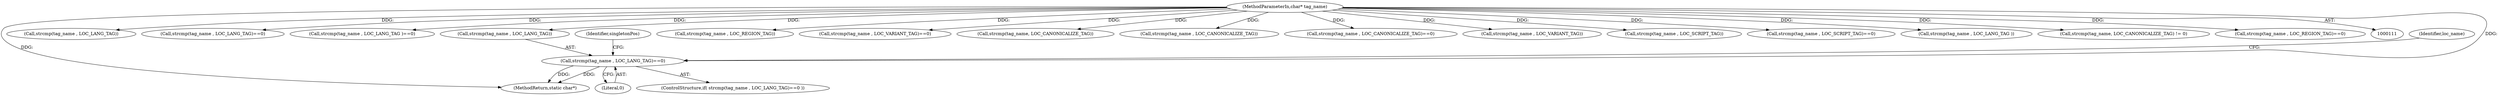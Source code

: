 digraph "0_php-src_97eff7eb57fc2320c267a949cffd622c38712484?w=1_22@API" {
"1000182" [label="(Call,strcmp(tag_name , LOC_LANG_TAG)==0)"];
"1000113" [label="(MethodParameterIn,char* tag_name)"];
"1000164" [label="(Call,strcmp(tag_name , LOC_LANG_TAG))"];
"1000181" [label="(ControlStructure,if( strcmp(tag_name , LOC_LANG_TAG)==0 ))"];
"1000163" [label="(Call,strcmp(tag_name , LOC_LANG_TAG)==0)"];
"1000261" [label="(Call,strcmp(tag_name , LOC_LANG_TAG )==0)"];
"1000389" [label="(MethodReturn,static char*)"];
"1000183" [label="(Call,strcmp(tag_name , LOC_LANG_TAG))"];
"1000186" [label="(Literal,0)"];
"1000277" [label="(Call,strcmp(tag_name , LOC_REGION_TAG))"];
"1000291" [label="(Call,strcmp(tag_name , LOC_VARIANT_TAG)==0)"];
"1000203" [label="(Identifier,singletonPos)"];
"1000147" [label="(Call,strcmp(tag_name, LOC_CANONICALIZE_TAG))"];
"1000307" [label="(Call,strcmp(tag_name , LOC_CANONICALIZE_TAG))"];
"1000306" [label="(Call,strcmp(tag_name , LOC_CANONICALIZE_TAG)==0)"];
"1000292" [label="(Call,strcmp(tag_name , LOC_VARIANT_TAG))"];
"1000247" [label="(Call,strcmp(tag_name , LOC_SCRIPT_TAG))"];
"1000246" [label="(Call,strcmp(tag_name , LOC_SCRIPT_TAG)==0)"];
"1000262" [label="(Call,strcmp(tag_name , LOC_LANG_TAG ))"];
"1000192" [label="(Identifier,loc_name)"];
"1000146" [label="(Call,strcmp(tag_name, LOC_CANONICALIZE_TAG) != 0)"];
"1000113" [label="(MethodParameterIn,char* tag_name)"];
"1000182" [label="(Call,strcmp(tag_name , LOC_LANG_TAG)==0)"];
"1000276" [label="(Call,strcmp(tag_name , LOC_REGION_TAG)==0)"];
"1000182" -> "1000181"  [label="AST: "];
"1000182" -> "1000186"  [label="CFG: "];
"1000183" -> "1000182"  [label="AST: "];
"1000186" -> "1000182"  [label="AST: "];
"1000192" -> "1000182"  [label="CFG: "];
"1000203" -> "1000182"  [label="CFG: "];
"1000182" -> "1000389"  [label="DDG: "];
"1000182" -> "1000389"  [label="DDG: "];
"1000113" -> "1000182"  [label="DDG: "];
"1000113" -> "1000111"  [label="AST: "];
"1000113" -> "1000389"  [label="DDG: "];
"1000113" -> "1000146"  [label="DDG: "];
"1000113" -> "1000147"  [label="DDG: "];
"1000113" -> "1000163"  [label="DDG: "];
"1000113" -> "1000164"  [label="DDG: "];
"1000113" -> "1000183"  [label="DDG: "];
"1000113" -> "1000246"  [label="DDG: "];
"1000113" -> "1000247"  [label="DDG: "];
"1000113" -> "1000261"  [label="DDG: "];
"1000113" -> "1000262"  [label="DDG: "];
"1000113" -> "1000276"  [label="DDG: "];
"1000113" -> "1000277"  [label="DDG: "];
"1000113" -> "1000291"  [label="DDG: "];
"1000113" -> "1000292"  [label="DDG: "];
"1000113" -> "1000306"  [label="DDG: "];
"1000113" -> "1000307"  [label="DDG: "];
}
